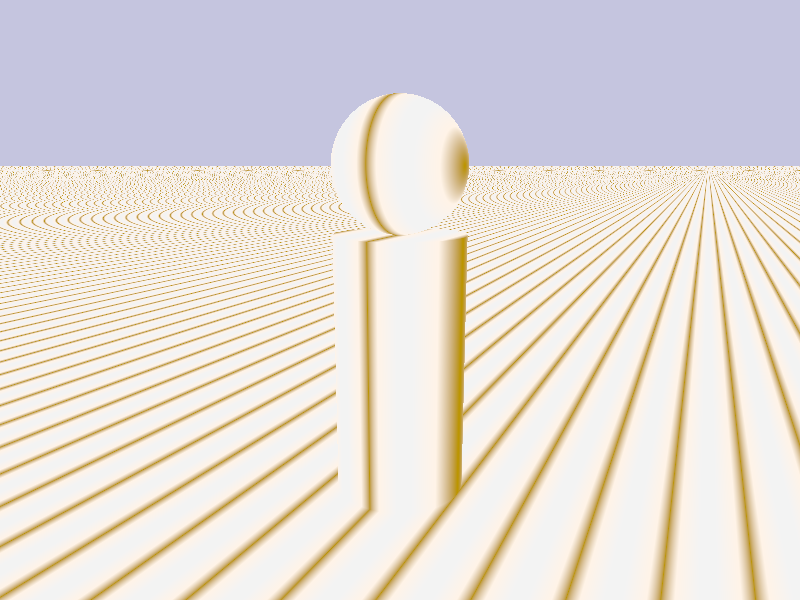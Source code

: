 #include "colors.inc"

background {LightSteelBlue}

union {
 plane {y,0}
 cylinder {0,4*y,1}
 sphere {5*y,1}

 pigment {marble
   color_map {[0 rgb <.5,.3,0>][.3 rgb <1,.9,.8>][.8 rgb .9]}
 }
 finish {reflection .2 ambient .4 diffuse .4 phong .4 phong_size 100}
}

light_source {10*<-1,1,-1> color rgb 1}

camera {
 location <4,5,-8>
 look_at 3*y
}
